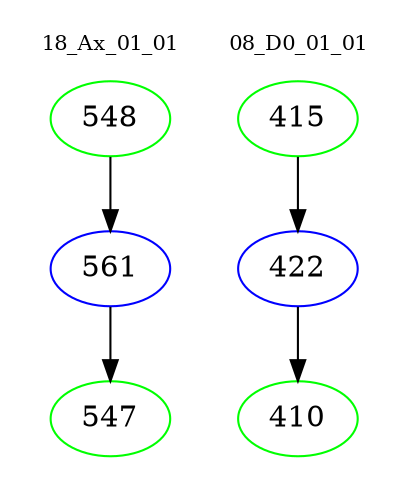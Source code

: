 digraph{
subgraph cluster_0 {
color = white
label = "18_Ax_01_01";
fontsize=10;
T0_548 [label="548", color="green"]
T0_548 -> T0_561 [color="black"]
T0_561 [label="561", color="blue"]
T0_561 -> T0_547 [color="black"]
T0_547 [label="547", color="green"]
}
subgraph cluster_1 {
color = white
label = "08_D0_01_01";
fontsize=10;
T1_415 [label="415", color="green"]
T1_415 -> T1_422 [color="black"]
T1_422 [label="422", color="blue"]
T1_422 -> T1_410 [color="black"]
T1_410 [label="410", color="green"]
}
}
